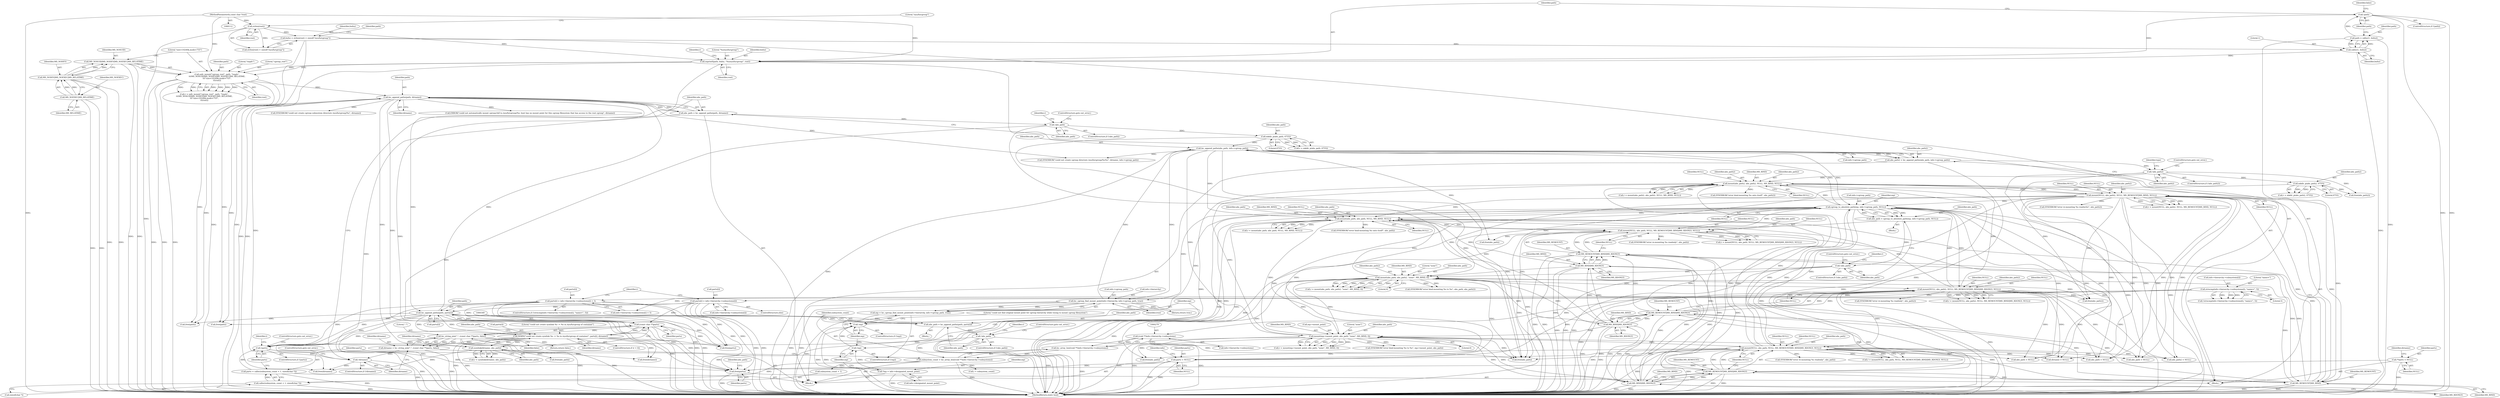 digraph "0_lxc_592fd47a6245508b79fe6ac819fe6d3b2c1289be@API" {
"1000722" [label="(Call,free(parts))"];
"1000333" [label="(Call,parts[i] = info->hierarchy->subsystems[i])"];
"1000309" [label="(Call,strncmp(info->hierarchy->subsystems[i], \"name=\", 5))"];
"1000707" [label="(Call,parts = NULL)"];
"1000496" [label="(Call,mount(NULL, abs_path2, NULL, MS_REMOUNT|MS_BIND, NULL))"];
"1000479" [label="(Call,mount(abs_path2, abs_path2, NULL, MS_BIND, NULL))"];
"1000391" [label="(Call,!abs_path2)"];
"1000383" [label="(Call,abs_path2 = lxc_append_paths(abs_path, info->cgroup_path))"];
"1000385" [label="(Call,lxc_append_paths(abs_path, info->cgroup_path))"];
"1000367" [label="(Call,mkdir_p(abs_path, 0755))"];
"1000362" [label="(Call,!abs_path)"];
"1000356" [label="(Call,abs_path = lxc_append_paths(path, dirname))"];
"1000358" [label="(Call,lxc_append_paths(path, dirname))"];
"1000214" [label="(Call,safe_mount(\"cgroup_root\", path, \"tmpfs\",\n\t\t\tMS_NOSUID|MS_NODEV|MS_NOEXEC|MS_RELATIME,\n\t\t\t\"size=10240k,mode=755\",\n\t\t\troot))"];
"1000207" [label="(Call,snprintf(path, bufsz, \"%s/sys/fs/cgroup\", root))"];
"1000203" [label="(Call,!path)"];
"1000197" [label="(Call,path = calloc(1, bufsz))"];
"1000199" [label="(Call,calloc(1, bufsz))"];
"1000118" [label="(Call,bufsz = strlen(root) + sizeof(\"/sys/fs/cgroup\"))"];
"1000121" [label="(Call,strlen(root))"];
"1000114" [label="(MethodParameterIn,const char *root)"];
"1000218" [label="(Call,MS_NOSUID|MS_NODEV|MS_NOEXEC|MS_RELATIME)"];
"1000220" [label="(Call,MS_NODEV|MS_NOEXEC|MS_RELATIME)"];
"1000222" [label="(Call,MS_NOEXEC|MS_RELATIME)"];
"1000671" [label="(Call,lxc_append_paths(path, parts[i]))"];
"1000348" [label="(Call,(const char **)parts)"];
"1000294" [label="(Call,!parts)"];
"1000689" [label="(Call,WARN(\"could not create symlink %s -> %s in /sys/fs/cgroup of container\", parts[i], dirname))"];
"1000682" [label="(Call,symlink(dirname, abs_path))"];
"1000677" [label="(Call,!abs_path)"];
"1000669" [label="(Call,abs_path = lxc_append_paths(path, parts[i]))"];
"1000285" [label="(Call,parts = calloc(subsystem_count + 1, sizeof(char *)))"];
"1000287" [label="(Call,calloc(subsystem_count + 1, sizeof(char *)))"];
"1000275" [label="(Call,subsystem_count = lxc_array_len((void **)info->hierarchy->subsystems))"];
"1000277" [label="(Call,lxc_array_len((void **)info->hierarchy->subsystems))"];
"1000278" [label="(Call,(void **)info->hierarchy->subsystems)"];
"1000319" [label="(Call,parts[i] = info->hierarchy->subsystems[i] + 5)"];
"1000353" [label="(Call,!dirname)"];
"1000344" [label="(Call,dirname = lxc_string_join(\",\", (const char **)parts, false))"];
"1000346" [label="(Call,lxc_string_join(\",\", (const char **)parts, false))"];
"1000590" [label="(Call,cgroup_to_absolute_path(mp, info->cgroup_path, NULL))"];
"1000269" [label="(Call,!mp)"];
"1000258" [label="(Call,mp = lxc_cgroup_find_mount_point(info->hierarchy, info->cgroup_path, true))"];
"1000260" [label="(Call,lxc_cgroup_find_mount_point(info->hierarchy, info->cgroup_path, true))"];
"1000256" [label="(Call,!mp)"];
"1000250" [label="(Call,*mp = info->designated_mount_point)"];
"1000564" [label="(Call,mount(NULL, abs_path, NULL, MS_REMOUNT|MS_BIND|MS_RDONLY, NULL))"];
"1000547" [label="(Call,mount(abs_path, abs_path, NULL, MS_BIND, NULL))"];
"1000453" [label="(Call,mount(NULL, abs_path, NULL, MS_REMOUNT|MS_BIND|MS_RDONLY, NULL))"];
"1000625" [label="(Call,mount(NULL, abs_path2, NULL, MS_REMOUNT|MS_BIND|MS_RDONLY, NULL))"];
"1000602" [label="(Call,mount(abs_path, abs_path2, \"none\", MS_BIND, 0))"];
"1000597" [label="(Call,!abs_path)"];
"1000588" [label="(Call,abs_path = cgroup_to_absolute_path(mp, info->cgroup_path, NULL))"];
"1000517" [label="(Call,mkdir_p(abs_path2, 0755))"];
"1000422" [label="(Call,mount(mp->mount_point, abs_path, \"none\", MS_BIND, 0))"];
"1000459" [label="(Call,MS_BIND|MS_RDONLY)"];
"1000631" [label="(Call,MS_BIND|MS_RDONLY)"];
"1000570" [label="(Call,MS_BIND|MS_RDONLY)"];
"1000500" [label="(Call,MS_REMOUNT|MS_BIND)"];
"1000629" [label="(Call,MS_REMOUNT|MS_BIND|MS_RDONLY)"];
"1000568" [label="(Call,MS_REMOUNT|MS_BIND|MS_RDONLY)"];
"1000457" [label="(Call,MS_REMOUNT|MS_BIND|MS_RDONLY)"];
"1000130" [label="(Call,**parts = NULL)"];
"1000293" [label="(ControlStructure,if (!parts))"];
"1000317" [label="(Literal,\"name=\")"];
"1000629" [label="(Call,MS_REMOUNT|MS_BIND|MS_RDONLY)"];
"1000309" [label="(Call,strncmp(info->hierarchy->subsystems[i], \"name=\", 5))"];
"1000568" [label="(Call,MS_REMOUNT|MS_BIND|MS_RDONLY)"];
"1000681" [label="(Identifier,r)"];
"1000387" [label="(Call,info->cgroup_path)"];
"1000369" [label="(Literal,0755)"];
"1000255" [label="(ControlStructure,if (!mp))"];
"1000347" [label="(Literal,\",\")"];
"1000257" [label="(Identifier,mp)"];
"1000246" [label="(Block,)"];
"1000277" [label="(Call,lxc_array_len((void **)info->hierarchy->subsystems))"];
"1000307" [label="(ControlStructure,if (!strncmp(info->hierarchy->subsystems[i], \"name=\", 5)))"];
"1000346" [label="(Call,lxc_string_join(\",\", (const char **)parts, false))"];
"1000697" [label="(Call,abs_path = NULL)"];
"1000269" [label="(Call,!mp)"];
"1000499" [label="(Identifier,NULL)"];
"1000361" [label="(ControlStructure,if (!abs_path))"];
"1000595" [label="(Identifier,NULL)"];
"1000515" [label="(Call,r = mkdir_p(abs_path2, 0755))"];
"1000484" [label="(Identifier,NULL)"];
"1000603" [label="(Identifier,abs_path)"];
"1000386" [label="(Identifier,abs_path)"];
"1000216" [label="(Identifier,path)"];
"1000353" [label="(Call,!dirname)"];
"1000709" [label="(Identifier,NULL)"];
"1000286" [label="(Identifier,parts)"];
"1000549" [label="(Identifier,abs_path)"];
"1000213" [label="(Identifier,r)"];
"1000287" [label="(Call,calloc(subsystem_count + 1, sizeof(char *)))"];
"1000259" [label="(Identifier,mp)"];
"1000651" [label="(Call,abs_path2 = NULL)"];
"1000208" [label="(Identifier,path)"];
"1000202" [label="(ControlStructure,if (!path))"];
"1000252" [label="(Call,info->designated_mount_point)"];
"1000596" [label="(ControlStructure,if (!abs_path))"];
"1000503" [label="(Identifier,NULL)"];
"1000462" [label="(Identifier,NULL)"];
"1000224" [label="(Identifier,MS_RELATIME)"];
"1000689" [label="(Call,WARN(\"could not create symlink %s -> %s in /sys/fs/cgroup of container\", parts[i], dirname))"];
"1000702" [label="(Call,free(parts))"];
"1000583" [label="(Call,free(abs_path))"];
"1000217" [label="(Literal,\"tmpfs\")"];
"1000352" [label="(ControlStructure,if (!dirname))"];
"1000359" [label="(Identifier,path)"];
"1000258" [label="(Call,mp = lxc_cgroup_find_mount_point(info->hierarchy, info->cgroup_path, true))"];
"1000368" [label="(Identifier,abs_path)"];
"1000267" [label="(Identifier,true)"];
"1000570" [label="(Call,MS_BIND|MS_RDONLY)"];
"1000367" [label="(Call,mkdir_p(abs_path, 0755))"];
"1000726" [label="(Call,free(abs_path2))"];
"1000127" [label="(Identifier,path)"];
"1000220" [label="(Call,MS_NODEV|MS_NOEXEC|MS_RELATIME)"];
"1000625" [label="(Call,mount(NULL, abs_path2, NULL, MS_REMOUNT|MS_BIND|MS_RDONLY, NULL))"];
"1000391" [label="(Call,!abs_path2)"];
"1000566" [label="(Identifier,abs_path)"];
"1000296" [label="(ControlStructure,goto out_error;)"];
"1000124" [label="(Literal,\"/sys/fs/cgroup\")"];
"1000707" [label="(Call,parts = NULL)"];
"1000360" [label="(Identifier,dirname)"];
"1000602" [label="(Call,mount(abs_path, abs_path2, \"none\", MS_BIND, 0))"];
"1000392" [label="(Identifier,abs_path2)"];
"1000295" [label="(Identifier,parts)"];
"1000199" [label="(Call,calloc(1, bufsz))"];
"1000723" [label="(Identifier,parts)"];
"1000397" [label="(Identifier,type)"];
"1000710" [label="(Call,free(path))"];
"1000264" [label="(Call,info->cgroup_path)"];
"1000456" [label="(Identifier,NULL)"];
"1000212" [label="(Call,r = safe_mount(\"cgroup_root\", path, \"tmpfs\",\n\t\t\tMS_NOSUID|MS_NODEV|MS_NOEXEC|MS_RELATIME,\n\t\t\t\"size=10240k,mode=755\",\n\t\t\troot))"];
"1000280" [label="(Call,info->hierarchy->subsystems)"];
"1000416" [label="(Call,ERROR(\"could not automatically mount cgroup-full to /sys/fs/cgroup/%s: host has no mount point for this cgroup filesystem that has access to the root cgroup\", dirname))"];
"1000685" [label="(ControlStructure,if (r < 0))"];
"1000571" [label="(Identifier,MS_BIND)"];
"1000632" [label="(Identifier,MS_BIND)"];
"1000384" [label="(Identifier,abs_path2)"];
"1000718" [label="(Call,free(path))"];
"1000200" [label="(Literal,1)"];
"1000562" [label="(Call,r = mount(NULL, abs_path, NULL, MS_REMOUNT|MS_BIND|MS_RDONLY, NULL))"];
"1000483" [label="(Identifier,MS_BIND)"];
"1000122" [label="(Identifier,root)"];
"1000477" [label="(Call,r = mount(abs_path2, abs_path2, NULL, MS_BIND, NULL))"];
"1000628" [label="(Identifier,NULL)"];
"1000427" [label="(Literal,\"none\")"];
"1000197" [label="(Call,path = calloc(1, bufsz))"];
"1000700" [label="(Call,free(dirname))"];
"1000585" [label="(Call,abs_path = NULL)"];
"1000379" [label="(Call,SYSERROR(\"could not create cgroup subsystem directory /sys/fs/cgroup/%s\", dirname))"];
"1000678" [label="(Identifier,abs_path)"];
"1000118" [label="(Call,bufsz = strlen(root) + sizeof(\"/sys/fs/cgroup\"))"];
"1000494" [label="(Call,r = mount(NULL, abs_path2, NULL, MS_REMOUNT|MS_BIND, NULL))"];
"1000285" [label="(Call,parts = calloc(subsystem_count + 1, sizeof(char *)))"];
"1000579" [label="(Call,SYSERROR(\"error re-mounting %s readonly\", abs_path))"];
"1000278" [label="(Call,(void **)info->hierarchy->subsystems)"];
"1000598" [label="(Identifier,abs_path)"];
"1000518" [label="(Identifier,abs_path2)"];
"1000363" [label="(Identifier,abs_path)"];
"1000694" [label="(Identifier,dirname)"];
"1000519" [label="(Literal,0755)"];
"1000597" [label="(Call,!abs_path)"];
"1000502" [label="(Identifier,MS_BIND)"];
"1000547" [label="(Call,mount(abs_path, abs_path, NULL, MS_BIND, NULL))"];
"1000223" [label="(Identifier,MS_NOEXEC)"];
"1000116" [label="(Block,)"];
"1000646" [label="(Call,free(abs_path2))"];
"1000390" [label="(ControlStructure,if (!abs_path2))"];
"1000206" [label="(Identifier,false)"];
"1000351" [label="(Identifier,false)"];
"1000552" [label="(Identifier,NULL)"];
"1000393" [label="(ControlStructure,goto out_error;)"];
"1000366" [label="(Identifier,r)"];
"1000455" [label="(Identifier,abs_path)"];
"1000588" [label="(Call,abs_path = cgroup_to_absolute_path(mp, info->cgroup_path, NULL))"];
"1000460" [label="(Identifier,MS_BIND)"];
"1000276" [label="(Identifier,subsystem_count)"];
"1000690" [label="(Literal,\"could not create symlink %s -> %s in /sys/fs/cgroup of container\")"];
"1000696" [label="(Identifier,abs_path)"];
"1000545" [label="(Call,r = mount(abs_path, abs_path, NULL, MS_BIND, NULL))"];
"1000451" [label="(Call,r = mount(NULL, abs_path, NULL, MS_REMOUNT|MS_BIND|MS_RDONLY, NULL))"];
"1000323" [label="(Call,info->hierarchy->subsystems[i] + 5)"];
"1000613" [label="(Call,SYSERROR(\"error bind-mounting %s to %s\", abs_path, abs_path2))"];
"1000344" [label="(Call,dirname = lxc_string_join(\",\", (const char **)parts, false))"];
"1000573" [label="(Identifier,NULL)"];
"1000479" [label="(Call,mount(abs_path2, abs_path2, NULL, MS_BIND, NULL))"];
"1000275" [label="(Call,subsystem_count = lxc_array_len((void **)info->hierarchy->subsystems))"];
"1000273" [label="(Literal,\"could not find original mount point for cgroup hierarchy while trying to mount cgroup filesystem\")"];
"1000457" [label="(Call,MS_REMOUNT|MS_BIND|MS_RDONLY)"];
"1000599" [label="(ControlStructure,goto out_error;)"];
"1000589" [label="(Identifier,abs_path)"];
"1000215" [label="(Literal,\"cgroup_root\")"];
"1000480" [label="(Identifier,abs_path2)"];
"1000623" [label="(Call,r = mount(NULL, abs_path2, NULL, MS_REMOUNT|MS_BIND|MS_RDONLY, NULL))"];
"1000501" [label="(Identifier,MS_REMOUNT)"];
"1000218" [label="(Call,MS_NOSUID|MS_NODEV|MS_NOEXEC|MS_RELATIME)"];
"1000210" [label="(Literal,\"%s/sys/fs/cgroup\")"];
"1000221" [label="(Identifier,MS_NODEV)"];
"1000731" [label="(Return,return false;)"];
"1000600" [label="(Call,r = mount(abs_path, abs_path2, \"none\", MS_BIND, 0))"];
"1000708" [label="(Identifier,parts)"];
"1000691" [label="(Call,parts[i])"];
"1000548" [label="(Identifier,abs_path)"];
"1000498" [label="(Identifier,abs_path2)"];
"1000604" [label="(Identifier,abs_path2)"];
"1000435" [label="(Call,SYSERROR(\"error bind-mounting %s to %s\", mp->mount_point, abs_path))"];
"1000630" [label="(Identifier,MS_REMOUNT)"];
"1000733" [label="(MethodReturn,static bool)"];
"1000500" [label="(Call,MS_REMOUNT|MS_BIND)"];
"1000668" [label="(Block,)"];
"1000426" [label="(Identifier,abs_path)"];
"1000458" [label="(Identifier,MS_REMOUNT)"];
"1000591" [label="(Identifier,mp)"];
"1000319" [label="(Call,parts[i] = info->hierarchy->subsystems[i] + 5)"];
"1000332" [label="(ControlStructure,else)"];
"1000640" [label="(Call,SYSERROR(\"error re-mounting %s readonly\", abs_path2))"];
"1000677" [label="(Call,!abs_path)"];
"1000219" [label="(Identifier,MS_NOSUID)"];
"1000529" [label="(Call,SYSERROR(\"could not create cgroup directory /sys/fs/cgroup/%s%s\", dirname, info->cgroup_path))"];
"1000670" [label="(Identifier,abs_path)"];
"1000222" [label="(Call,MS_NOEXEC|MS_RELATIME)"];
"1000318" [label="(Literal,5)"];
"1000669" [label="(Call,abs_path = lxc_append_paths(path, parts[i]))"];
"1000564" [label="(Call,mount(NULL, abs_path, NULL, MS_REMOUNT|MS_BIND|MS_RDONLY, NULL))"];
"1000514" [label="(Block,)"];
"1000606" [label="(Identifier,MS_BIND)"];
"1000130" [label="(Call,**parts = NULL)"];
"1000429" [label="(Literal,0)"];
"1000720" [label="(Call,free(dirname))"];
"1000712" [label="(Return,return true;)"];
"1000684" [label="(Identifier,abs_path)"];
"1000428" [label="(Identifier,MS_BIND)"];
"1000725" [label="(Identifier,abs_path)"];
"1000482" [label="(Identifier,NULL)"];
"1000695" [label="(Call,free(abs_path))"];
"1000135" [label="(Identifier,dirname)"];
"1000201" [label="(Identifier,bufsz)"];
"1000572" [label="(Identifier,MS_RDONLY)"];
"1000250" [label="(Call,*mp = info->designated_mount_point)"];
"1000633" [label="(Identifier,MS_RDONLY)"];
"1000704" [label="(Call,dirname = NULL)"];
"1000517" [label="(Call,mkdir_p(abs_path2, 0755))"];
"1000676" [label="(ControlStructure,if (!abs_path))"];
"1000288" [label="(Call,subsystem_count + 1)"];
"1000357" [label="(Identifier,abs_path)"];
"1000673" [label="(Call,parts[i])"];
"1000631" [label="(Call,MS_BIND|MS_RDONLY)"];
"1000308" [label="(Call,!strncmp(info->hierarchy->subsystems[i], \"name=\", 5))"];
"1000607" [label="(Literal,0)"];
"1000299" [label="(Identifier,i)"];
"1000601" [label="(Identifier,r)"];
"1000350" [label="(Identifier,parts)"];
"1000644" [label="(Call,free(abs_path))"];
"1000627" [label="(Identifier,abs_path2)"];
"1000294" [label="(Call,!parts)"];
"1000270" [label="(Identifier,mp)"];
"1000132" [label="(Identifier,NULL)"];
"1000131" [label="(Identifier,parts)"];
"1000481" [label="(Identifier,abs_path2)"];
"1000225" [label="(Literal,\"size=10240k,mode=755\")"];
"1000592" [label="(Call,info->cgroup_path)"];
"1000722" [label="(Call,free(parts))"];
"1000209" [label="(Identifier,bufsz)"];
"1000198" [label="(Identifier,path)"];
"1000334" [label="(Call,parts[i])"];
"1000683" [label="(Identifier,dirname)"];
"1000558" [label="(Call,SYSERROR(\"error bind-mounting %s onto itself\", abs_path))"];
"1000605" [label="(Literal,\"none\")"];
"1000291" [label="(Call,sizeof(char *))"];
"1000679" [label="(ControlStructure,goto out_error;)"];
"1000355" [label="(ControlStructure,goto out_error;)"];
"1000551" [label="(Identifier,MS_BIND)"];
"1000468" [label="(Call,SYSERROR(\"error re-mounting %s readonly\", abs_path))"];
"1000333" [label="(Call,parts[i] = info->hierarchy->subsystems[i])"];
"1000422" [label="(Call,mount(mp->mount_point, abs_path, \"none\", MS_BIND, 0))"];
"1000682" [label="(Call,symlink(dirname, abs_path))"];
"1000211" [label="(Identifier,root)"];
"1000256" [label="(Call,!mp)"];
"1000364" [label="(ControlStructure,goto out_error;)"];
"1000565" [label="(Identifier,NULL)"];
"1000354" [label="(Identifier,dirname)"];
"1000569" [label="(Identifier,MS_REMOUNT)"];
"1000590" [label="(Call,cgroup_to_absolute_path(mp, info->cgroup_path, NULL))"];
"1000383" [label="(Call,abs_path2 = lxc_append_paths(abs_path, info->cgroup_path))"];
"1000226" [label="(Identifier,root)"];
"1000680" [label="(Call,r = symlink(dirname, abs_path))"];
"1000214" [label="(Call,safe_mount(\"cgroup_root\", path, \"tmpfs\",\n\t\t\tMS_NOSUID|MS_NODEV|MS_NOEXEC|MS_RELATIME,\n\t\t\t\"size=10240k,mode=755\",\n\t\t\troot))"];
"1000348" [label="(Call,(const char **)parts)"];
"1000261" [label="(Call,info->hierarchy)"];
"1000509" [label="(Call,SYSERROR(\"error re-mounting %s readwrite\", abs_path2))"];
"1000454" [label="(Identifier,NULL)"];
"1000310" [label="(Call,info->hierarchy->subsystems[i])"];
"1000567" [label="(Identifier,NULL)"];
"1000251" [label="(Identifier,mp)"];
"1000242" [label="(Identifier,info)"];
"1000634" [label="(Identifier,NULL)"];
"1000459" [label="(Call,MS_BIND|MS_RDONLY)"];
"1000496" [label="(Call,mount(NULL, abs_path2, NULL, MS_REMOUNT|MS_BIND, NULL))"];
"1000453" [label="(Call,mount(NULL, abs_path, NULL, MS_REMOUNT|MS_BIND|MS_RDONLY, NULL))"];
"1000362" [label="(Call,!abs_path)"];
"1000121" [label="(Call,strlen(root))"];
"1000301" [label="(Call,i < subsystem_count)"];
"1000337" [label="(Call,info->hierarchy->subsystems[i])"];
"1000550" [label="(Identifier,NULL)"];
"1000420" [label="(Call,r = mount(mp->mount_point, abs_path, \"none\", MS_BIND, 0))"];
"1000120" [label="(Call,strlen(root) + sizeof(\"/sys/fs/cgroup\"))"];
"1000497" [label="(Identifier,NULL)"];
"1000385" [label="(Call,lxc_append_paths(abs_path, info->cgroup_path))"];
"1000114" [label="(MethodParameterIn,const char *root)"];
"1000268" [label="(ControlStructure,if (!mp))"];
"1000490" [label="(Call,SYSERROR(\"error bind-mounting %s onto itself\", abs_path2))"];
"1000358" [label="(Call,lxc_append_paths(path, dirname))"];
"1000305" [label="(Identifier,i)"];
"1000260" [label="(Call,lxc_cgroup_find_mount_point(info->hierarchy, info->cgroup_path, true))"];
"1000648" [label="(Call,abs_path = NULL)"];
"1000320" [label="(Call,parts[i])"];
"1000345" [label="(Identifier,dirname)"];
"1000671" [label="(Call,lxc_append_paths(path, parts[i]))"];
"1000119" [label="(Identifier,bufsz)"];
"1000423" [label="(Call,mp->mount_point)"];
"1000207" [label="(Call,snprintf(path, bufsz, \"%s/sys/fs/cgroup\", root))"];
"1000626" [label="(Identifier,NULL)"];
"1000461" [label="(Identifier,MS_RDONLY)"];
"1000724" [label="(Call,free(abs_path))"];
"1000203" [label="(Call,!path)"];
"1000365" [label="(Call,r = mkdir_p(abs_path, 0755))"];
"1000204" [label="(Identifier,path)"];
"1000356" [label="(Call,abs_path = lxc_append_paths(path, dirname))"];
"1000672" [label="(Identifier,path)"];
"1000722" -> "1000116"  [label="AST: "];
"1000722" -> "1000723"  [label="CFG: "];
"1000723" -> "1000722"  [label="AST: "];
"1000725" -> "1000722"  [label="CFG: "];
"1000722" -> "1000733"  [label="DDG: "];
"1000333" -> "1000722"  [label="DDG: "];
"1000707" -> "1000722"  [label="DDG: "];
"1000348" -> "1000722"  [label="DDG: "];
"1000294" -> "1000722"  [label="DDG: "];
"1000319" -> "1000722"  [label="DDG: "];
"1000671" -> "1000722"  [label="DDG: "];
"1000130" -> "1000722"  [label="DDG: "];
"1000689" -> "1000722"  [label="DDG: "];
"1000333" -> "1000332"  [label="AST: "];
"1000333" -> "1000337"  [label="CFG: "];
"1000334" -> "1000333"  [label="AST: "];
"1000337" -> "1000333"  [label="AST: "];
"1000305" -> "1000333"  [label="CFG: "];
"1000333" -> "1000733"  [label="DDG: "];
"1000333" -> "1000733"  [label="DDG: "];
"1000333" -> "1000294"  [label="DDG: "];
"1000309" -> "1000333"  [label="DDG: "];
"1000333" -> "1000348"  [label="DDG: "];
"1000333" -> "1000671"  [label="DDG: "];
"1000333" -> "1000702"  [label="DDG: "];
"1000309" -> "1000308"  [label="AST: "];
"1000309" -> "1000318"  [label="CFG: "];
"1000310" -> "1000309"  [label="AST: "];
"1000317" -> "1000309"  [label="AST: "];
"1000318" -> "1000309"  [label="AST: "];
"1000308" -> "1000309"  [label="CFG: "];
"1000309" -> "1000278"  [label="DDG: "];
"1000309" -> "1000308"  [label="DDG: "];
"1000309" -> "1000308"  [label="DDG: "];
"1000309" -> "1000308"  [label="DDG: "];
"1000309" -> "1000319"  [label="DDG: "];
"1000309" -> "1000323"  [label="DDG: "];
"1000707" -> "1000246"  [label="AST: "];
"1000707" -> "1000709"  [label="CFG: "];
"1000708" -> "1000707"  [label="AST: "];
"1000709" -> "1000707"  [label="AST: "];
"1000242" -> "1000707"  [label="CFG: "];
"1000707" -> "1000733"  [label="DDG: "];
"1000707" -> "1000733"  [label="DDG: "];
"1000496" -> "1000707"  [label="DDG: "];
"1000453" -> "1000707"  [label="DDG: "];
"1000625" -> "1000707"  [label="DDG: "];
"1000590" -> "1000707"  [label="DDG: "];
"1000496" -> "1000494"  [label="AST: "];
"1000496" -> "1000503"  [label="CFG: "];
"1000497" -> "1000496"  [label="AST: "];
"1000498" -> "1000496"  [label="AST: "];
"1000499" -> "1000496"  [label="AST: "];
"1000500" -> "1000496"  [label="AST: "];
"1000503" -> "1000496"  [label="AST: "];
"1000494" -> "1000496"  [label="CFG: "];
"1000496" -> "1000733"  [label="DDG: "];
"1000496" -> "1000733"  [label="DDG: "];
"1000496" -> "1000453"  [label="DDG: "];
"1000496" -> "1000479"  [label="DDG: "];
"1000496" -> "1000494"  [label="DDG: "];
"1000496" -> "1000494"  [label="DDG: "];
"1000496" -> "1000494"  [label="DDG: "];
"1000479" -> "1000496"  [label="DDG: "];
"1000479" -> "1000496"  [label="DDG: "];
"1000500" -> "1000496"  [label="DDG: "];
"1000500" -> "1000496"  [label="DDG: "];
"1000496" -> "1000509"  [label="DDG: "];
"1000496" -> "1000547"  [label="DDG: "];
"1000496" -> "1000585"  [label="DDG: "];
"1000496" -> "1000590"  [label="DDG: "];
"1000496" -> "1000646"  [label="DDG: "];
"1000496" -> "1000648"  [label="DDG: "];
"1000496" -> "1000651"  [label="DDG: "];
"1000496" -> "1000697"  [label="DDG: "];
"1000496" -> "1000704"  [label="DDG: "];
"1000479" -> "1000477"  [label="AST: "];
"1000479" -> "1000484"  [label="CFG: "];
"1000480" -> "1000479"  [label="AST: "];
"1000481" -> "1000479"  [label="AST: "];
"1000482" -> "1000479"  [label="AST: "];
"1000483" -> "1000479"  [label="AST: "];
"1000484" -> "1000479"  [label="AST: "];
"1000477" -> "1000479"  [label="CFG: "];
"1000479" -> "1000733"  [label="DDG: "];
"1000479" -> "1000733"  [label="DDG: "];
"1000479" -> "1000477"  [label="DDG: "];
"1000479" -> "1000477"  [label="DDG: "];
"1000479" -> "1000477"  [label="DDG: "];
"1000391" -> "1000479"  [label="DDG: "];
"1000453" -> "1000479"  [label="DDG: "];
"1000625" -> "1000479"  [label="DDG: "];
"1000590" -> "1000479"  [label="DDG: "];
"1000422" -> "1000479"  [label="DDG: "];
"1000459" -> "1000479"  [label="DDG: "];
"1000479" -> "1000490"  [label="DDG: "];
"1000479" -> "1000500"  [label="DDG: "];
"1000391" -> "1000390"  [label="AST: "];
"1000391" -> "1000392"  [label="CFG: "];
"1000392" -> "1000391"  [label="AST: "];
"1000393" -> "1000391"  [label="CFG: "];
"1000397" -> "1000391"  [label="CFG: "];
"1000391" -> "1000733"  [label="DDG: "];
"1000383" -> "1000391"  [label="DDG: "];
"1000391" -> "1000517"  [label="DDG: "];
"1000391" -> "1000646"  [label="DDG: "];
"1000391" -> "1000726"  [label="DDG: "];
"1000383" -> "1000246"  [label="AST: "];
"1000383" -> "1000385"  [label="CFG: "];
"1000384" -> "1000383"  [label="AST: "];
"1000385" -> "1000383"  [label="AST: "];
"1000392" -> "1000383"  [label="CFG: "];
"1000383" -> "1000733"  [label="DDG: "];
"1000385" -> "1000383"  [label="DDG: "];
"1000385" -> "1000383"  [label="DDG: "];
"1000385" -> "1000387"  [label="CFG: "];
"1000386" -> "1000385"  [label="AST: "];
"1000387" -> "1000385"  [label="AST: "];
"1000385" -> "1000733"  [label="DDG: "];
"1000385" -> "1000260"  [label="DDG: "];
"1000367" -> "1000385"  [label="DDG: "];
"1000590" -> "1000385"  [label="DDG: "];
"1000260" -> "1000385"  [label="DDG: "];
"1000385" -> "1000422"  [label="DDG: "];
"1000385" -> "1000529"  [label="DDG: "];
"1000385" -> "1000547"  [label="DDG: "];
"1000385" -> "1000583"  [label="DDG: "];
"1000385" -> "1000590"  [label="DDG: "];
"1000385" -> "1000724"  [label="DDG: "];
"1000367" -> "1000365"  [label="AST: "];
"1000367" -> "1000369"  [label="CFG: "];
"1000368" -> "1000367"  [label="AST: "];
"1000369" -> "1000367"  [label="AST: "];
"1000365" -> "1000367"  [label="CFG: "];
"1000367" -> "1000365"  [label="DDG: "];
"1000367" -> "1000365"  [label="DDG: "];
"1000362" -> "1000367"  [label="DDG: "];
"1000367" -> "1000724"  [label="DDG: "];
"1000362" -> "1000361"  [label="AST: "];
"1000362" -> "1000363"  [label="CFG: "];
"1000363" -> "1000362"  [label="AST: "];
"1000364" -> "1000362"  [label="CFG: "];
"1000366" -> "1000362"  [label="CFG: "];
"1000362" -> "1000733"  [label="DDG: "];
"1000356" -> "1000362"  [label="DDG: "];
"1000362" -> "1000724"  [label="DDG: "];
"1000356" -> "1000246"  [label="AST: "];
"1000356" -> "1000358"  [label="CFG: "];
"1000357" -> "1000356"  [label="AST: "];
"1000358" -> "1000356"  [label="AST: "];
"1000363" -> "1000356"  [label="CFG: "];
"1000356" -> "1000733"  [label="DDG: "];
"1000358" -> "1000356"  [label="DDG: "];
"1000358" -> "1000356"  [label="DDG: "];
"1000358" -> "1000360"  [label="CFG: "];
"1000359" -> "1000358"  [label="AST: "];
"1000360" -> "1000358"  [label="AST: "];
"1000214" -> "1000358"  [label="DDG: "];
"1000671" -> "1000358"  [label="DDG: "];
"1000353" -> "1000358"  [label="DDG: "];
"1000358" -> "1000379"  [label="DDG: "];
"1000358" -> "1000416"  [label="DDG: "];
"1000358" -> "1000529"  [label="DDG: "];
"1000358" -> "1000671"  [label="DDG: "];
"1000358" -> "1000682"  [label="DDG: "];
"1000358" -> "1000700"  [label="DDG: "];
"1000358" -> "1000710"  [label="DDG: "];
"1000358" -> "1000718"  [label="DDG: "];
"1000358" -> "1000720"  [label="DDG: "];
"1000214" -> "1000212"  [label="AST: "];
"1000214" -> "1000226"  [label="CFG: "];
"1000215" -> "1000214"  [label="AST: "];
"1000216" -> "1000214"  [label="AST: "];
"1000217" -> "1000214"  [label="AST: "];
"1000218" -> "1000214"  [label="AST: "];
"1000225" -> "1000214"  [label="AST: "];
"1000226" -> "1000214"  [label="AST: "];
"1000212" -> "1000214"  [label="CFG: "];
"1000214" -> "1000733"  [label="DDG: "];
"1000214" -> "1000733"  [label="DDG: "];
"1000214" -> "1000733"  [label="DDG: "];
"1000214" -> "1000212"  [label="DDG: "];
"1000214" -> "1000212"  [label="DDG: "];
"1000214" -> "1000212"  [label="DDG: "];
"1000214" -> "1000212"  [label="DDG: "];
"1000214" -> "1000212"  [label="DDG: "];
"1000214" -> "1000212"  [label="DDG: "];
"1000207" -> "1000214"  [label="DDG: "];
"1000207" -> "1000214"  [label="DDG: "];
"1000218" -> "1000214"  [label="DDG: "];
"1000218" -> "1000214"  [label="DDG: "];
"1000114" -> "1000214"  [label="DDG: "];
"1000214" -> "1000710"  [label="DDG: "];
"1000214" -> "1000718"  [label="DDG: "];
"1000207" -> "1000116"  [label="AST: "];
"1000207" -> "1000211"  [label="CFG: "];
"1000208" -> "1000207"  [label="AST: "];
"1000209" -> "1000207"  [label="AST: "];
"1000210" -> "1000207"  [label="AST: "];
"1000211" -> "1000207"  [label="AST: "];
"1000213" -> "1000207"  [label="CFG: "];
"1000207" -> "1000733"  [label="DDG: "];
"1000207" -> "1000733"  [label="DDG: "];
"1000203" -> "1000207"  [label="DDG: "];
"1000199" -> "1000207"  [label="DDG: "];
"1000121" -> "1000207"  [label="DDG: "];
"1000114" -> "1000207"  [label="DDG: "];
"1000203" -> "1000202"  [label="AST: "];
"1000203" -> "1000204"  [label="CFG: "];
"1000204" -> "1000203"  [label="AST: "];
"1000206" -> "1000203"  [label="CFG: "];
"1000208" -> "1000203"  [label="CFG: "];
"1000203" -> "1000733"  [label="DDG: "];
"1000203" -> "1000733"  [label="DDG: "];
"1000197" -> "1000203"  [label="DDG: "];
"1000197" -> "1000116"  [label="AST: "];
"1000197" -> "1000199"  [label="CFG: "];
"1000198" -> "1000197"  [label="AST: "];
"1000199" -> "1000197"  [label="AST: "];
"1000204" -> "1000197"  [label="CFG: "];
"1000197" -> "1000733"  [label="DDG: "];
"1000199" -> "1000197"  [label="DDG: "];
"1000199" -> "1000197"  [label="DDG: "];
"1000199" -> "1000201"  [label="CFG: "];
"1000200" -> "1000199"  [label="AST: "];
"1000201" -> "1000199"  [label="AST: "];
"1000199" -> "1000733"  [label="DDG: "];
"1000118" -> "1000199"  [label="DDG: "];
"1000118" -> "1000116"  [label="AST: "];
"1000118" -> "1000120"  [label="CFG: "];
"1000119" -> "1000118"  [label="AST: "];
"1000120" -> "1000118"  [label="AST: "];
"1000127" -> "1000118"  [label="CFG: "];
"1000118" -> "1000733"  [label="DDG: "];
"1000118" -> "1000733"  [label="DDG: "];
"1000121" -> "1000118"  [label="DDG: "];
"1000121" -> "1000120"  [label="AST: "];
"1000121" -> "1000122"  [label="CFG: "];
"1000122" -> "1000121"  [label="AST: "];
"1000124" -> "1000121"  [label="CFG: "];
"1000121" -> "1000733"  [label="DDG: "];
"1000121" -> "1000120"  [label="DDG: "];
"1000114" -> "1000121"  [label="DDG: "];
"1000114" -> "1000112"  [label="AST: "];
"1000114" -> "1000733"  [label="DDG: "];
"1000218" -> "1000220"  [label="CFG: "];
"1000219" -> "1000218"  [label="AST: "];
"1000220" -> "1000218"  [label="AST: "];
"1000225" -> "1000218"  [label="CFG: "];
"1000218" -> "1000733"  [label="DDG: "];
"1000218" -> "1000733"  [label="DDG: "];
"1000220" -> "1000218"  [label="DDG: "];
"1000220" -> "1000218"  [label="DDG: "];
"1000220" -> "1000222"  [label="CFG: "];
"1000221" -> "1000220"  [label="AST: "];
"1000222" -> "1000220"  [label="AST: "];
"1000220" -> "1000733"  [label="DDG: "];
"1000220" -> "1000733"  [label="DDG: "];
"1000222" -> "1000220"  [label="DDG: "];
"1000222" -> "1000220"  [label="DDG: "];
"1000222" -> "1000224"  [label="CFG: "];
"1000223" -> "1000222"  [label="AST: "];
"1000224" -> "1000222"  [label="AST: "];
"1000222" -> "1000733"  [label="DDG: "];
"1000222" -> "1000733"  [label="DDG: "];
"1000671" -> "1000669"  [label="AST: "];
"1000671" -> "1000673"  [label="CFG: "];
"1000672" -> "1000671"  [label="AST: "];
"1000673" -> "1000671"  [label="AST: "];
"1000669" -> "1000671"  [label="CFG: "];
"1000671" -> "1000733"  [label="DDG: "];
"1000671" -> "1000294"  [label="DDG: "];
"1000671" -> "1000348"  [label="DDG: "];
"1000671" -> "1000669"  [label="DDG: "];
"1000671" -> "1000669"  [label="DDG: "];
"1000348" -> "1000671"  [label="DDG: "];
"1000689" -> "1000671"  [label="DDG: "];
"1000319" -> "1000671"  [label="DDG: "];
"1000671" -> "1000689"  [label="DDG: "];
"1000671" -> "1000702"  [label="DDG: "];
"1000671" -> "1000710"  [label="DDG: "];
"1000671" -> "1000718"  [label="DDG: "];
"1000348" -> "1000346"  [label="AST: "];
"1000348" -> "1000350"  [label="CFG: "];
"1000349" -> "1000348"  [label="AST: "];
"1000350" -> "1000348"  [label="AST: "];
"1000351" -> "1000348"  [label="CFG: "];
"1000348" -> "1000346"  [label="DDG: "];
"1000294" -> "1000348"  [label="DDG: "];
"1000689" -> "1000348"  [label="DDG: "];
"1000319" -> "1000348"  [label="DDG: "];
"1000348" -> "1000689"  [label="DDG: "];
"1000348" -> "1000702"  [label="DDG: "];
"1000294" -> "1000293"  [label="AST: "];
"1000294" -> "1000295"  [label="CFG: "];
"1000295" -> "1000294"  [label="AST: "];
"1000296" -> "1000294"  [label="CFG: "];
"1000299" -> "1000294"  [label="CFG: "];
"1000294" -> "1000733"  [label="DDG: "];
"1000689" -> "1000294"  [label="DDG: "];
"1000285" -> "1000294"  [label="DDG: "];
"1000319" -> "1000294"  [label="DDG: "];
"1000689" -> "1000685"  [label="AST: "];
"1000689" -> "1000694"  [label="CFG: "];
"1000690" -> "1000689"  [label="AST: "];
"1000691" -> "1000689"  [label="AST: "];
"1000694" -> "1000689"  [label="AST: "];
"1000696" -> "1000689"  [label="CFG: "];
"1000689" -> "1000733"  [label="DDG: "];
"1000689" -> "1000733"  [label="DDG: "];
"1000689" -> "1000682"  [label="DDG: "];
"1000682" -> "1000689"  [label="DDG: "];
"1000689" -> "1000700"  [label="DDG: "];
"1000689" -> "1000702"  [label="DDG: "];
"1000689" -> "1000720"  [label="DDG: "];
"1000682" -> "1000680"  [label="AST: "];
"1000682" -> "1000684"  [label="CFG: "];
"1000683" -> "1000682"  [label="AST: "];
"1000684" -> "1000682"  [label="AST: "];
"1000680" -> "1000682"  [label="CFG: "];
"1000682" -> "1000680"  [label="DDG: "];
"1000682" -> "1000680"  [label="DDG: "];
"1000677" -> "1000682"  [label="DDG: "];
"1000682" -> "1000695"  [label="DDG: "];
"1000682" -> "1000700"  [label="DDG: "];
"1000682" -> "1000720"  [label="DDG: "];
"1000677" -> "1000676"  [label="AST: "];
"1000677" -> "1000678"  [label="CFG: "];
"1000678" -> "1000677"  [label="AST: "];
"1000679" -> "1000677"  [label="CFG: "];
"1000681" -> "1000677"  [label="CFG: "];
"1000677" -> "1000733"  [label="DDG: "];
"1000669" -> "1000677"  [label="DDG: "];
"1000677" -> "1000724"  [label="DDG: "];
"1000669" -> "1000668"  [label="AST: "];
"1000670" -> "1000669"  [label="AST: "];
"1000678" -> "1000669"  [label="CFG: "];
"1000669" -> "1000733"  [label="DDG: "];
"1000285" -> "1000246"  [label="AST: "];
"1000285" -> "1000287"  [label="CFG: "];
"1000286" -> "1000285"  [label="AST: "];
"1000287" -> "1000285"  [label="AST: "];
"1000295" -> "1000285"  [label="CFG: "];
"1000285" -> "1000733"  [label="DDG: "];
"1000287" -> "1000285"  [label="DDG: "];
"1000287" -> "1000291"  [label="CFG: "];
"1000288" -> "1000287"  [label="AST: "];
"1000291" -> "1000287"  [label="AST: "];
"1000287" -> "1000733"  [label="DDG: "];
"1000275" -> "1000287"  [label="DDG: "];
"1000275" -> "1000246"  [label="AST: "];
"1000275" -> "1000277"  [label="CFG: "];
"1000276" -> "1000275"  [label="AST: "];
"1000277" -> "1000275"  [label="AST: "];
"1000286" -> "1000275"  [label="CFG: "];
"1000275" -> "1000733"  [label="DDG: "];
"1000277" -> "1000275"  [label="DDG: "];
"1000275" -> "1000288"  [label="DDG: "];
"1000275" -> "1000301"  [label="DDG: "];
"1000277" -> "1000278"  [label="CFG: "];
"1000278" -> "1000277"  [label="AST: "];
"1000277" -> "1000733"  [label="DDG: "];
"1000278" -> "1000277"  [label="DDG: "];
"1000278" -> "1000280"  [label="CFG: "];
"1000279" -> "1000278"  [label="AST: "];
"1000280" -> "1000278"  [label="AST: "];
"1000278" -> "1000733"  [label="DDG: "];
"1000319" -> "1000307"  [label="AST: "];
"1000319" -> "1000323"  [label="CFG: "];
"1000320" -> "1000319"  [label="AST: "];
"1000323" -> "1000319"  [label="AST: "];
"1000305" -> "1000319"  [label="CFG: "];
"1000319" -> "1000733"  [label="DDG: "];
"1000319" -> "1000733"  [label="DDG: "];
"1000319" -> "1000702"  [label="DDG: "];
"1000353" -> "1000352"  [label="AST: "];
"1000353" -> "1000354"  [label="CFG: "];
"1000354" -> "1000353"  [label="AST: "];
"1000355" -> "1000353"  [label="CFG: "];
"1000357" -> "1000353"  [label="CFG: "];
"1000353" -> "1000733"  [label="DDG: "];
"1000344" -> "1000353"  [label="DDG: "];
"1000353" -> "1000720"  [label="DDG: "];
"1000344" -> "1000246"  [label="AST: "];
"1000344" -> "1000346"  [label="CFG: "];
"1000345" -> "1000344"  [label="AST: "];
"1000346" -> "1000344"  [label="AST: "];
"1000354" -> "1000344"  [label="CFG: "];
"1000344" -> "1000733"  [label="DDG: "];
"1000346" -> "1000344"  [label="DDG: "];
"1000346" -> "1000344"  [label="DDG: "];
"1000346" -> "1000344"  [label="DDG: "];
"1000346" -> "1000351"  [label="CFG: "];
"1000347" -> "1000346"  [label="AST: "];
"1000351" -> "1000346"  [label="AST: "];
"1000346" -> "1000733"  [label="DDG: "];
"1000346" -> "1000733"  [label="DDG: "];
"1000346" -> "1000731"  [label="DDG: "];
"1000590" -> "1000588"  [label="AST: "];
"1000590" -> "1000595"  [label="CFG: "];
"1000591" -> "1000590"  [label="AST: "];
"1000592" -> "1000590"  [label="AST: "];
"1000595" -> "1000590"  [label="AST: "];
"1000588" -> "1000590"  [label="CFG: "];
"1000590" -> "1000733"  [label="DDG: "];
"1000590" -> "1000733"  [label="DDG: "];
"1000590" -> "1000733"  [label="DDG: "];
"1000590" -> "1000260"  [label="DDG: "];
"1000590" -> "1000453"  [label="DDG: "];
"1000590" -> "1000547"  [label="DDG: "];
"1000590" -> "1000585"  [label="DDG: "];
"1000590" -> "1000588"  [label="DDG: "];
"1000590" -> "1000588"  [label="DDG: "];
"1000590" -> "1000588"  [label="DDG: "];
"1000269" -> "1000590"  [label="DDG: "];
"1000564" -> "1000590"  [label="DDG: "];
"1000453" -> "1000590"  [label="DDG: "];
"1000625" -> "1000590"  [label="DDG: "];
"1000590" -> "1000625"  [label="DDG: "];
"1000590" -> "1000648"  [label="DDG: "];
"1000590" -> "1000651"  [label="DDG: "];
"1000590" -> "1000697"  [label="DDG: "];
"1000590" -> "1000704"  [label="DDG: "];
"1000269" -> "1000268"  [label="AST: "];
"1000269" -> "1000270"  [label="CFG: "];
"1000270" -> "1000269"  [label="AST: "];
"1000273" -> "1000269"  [label="CFG: "];
"1000276" -> "1000269"  [label="CFG: "];
"1000269" -> "1000733"  [label="DDG: "];
"1000269" -> "1000733"  [label="DDG: "];
"1000258" -> "1000269"  [label="DDG: "];
"1000256" -> "1000269"  [label="DDG: "];
"1000258" -> "1000255"  [label="AST: "];
"1000258" -> "1000260"  [label="CFG: "];
"1000259" -> "1000258"  [label="AST: "];
"1000260" -> "1000258"  [label="AST: "];
"1000270" -> "1000258"  [label="CFG: "];
"1000258" -> "1000733"  [label="DDG: "];
"1000260" -> "1000258"  [label="DDG: "];
"1000260" -> "1000258"  [label="DDG: "];
"1000260" -> "1000258"  [label="DDG: "];
"1000260" -> "1000267"  [label="CFG: "];
"1000261" -> "1000260"  [label="AST: "];
"1000264" -> "1000260"  [label="AST: "];
"1000267" -> "1000260"  [label="AST: "];
"1000260" -> "1000733"  [label="DDG: "];
"1000260" -> "1000733"  [label="DDG: "];
"1000260" -> "1000733"  [label="DDG: "];
"1000260" -> "1000712"  [label="DDG: "];
"1000256" -> "1000255"  [label="AST: "];
"1000256" -> "1000257"  [label="CFG: "];
"1000257" -> "1000256"  [label="AST: "];
"1000259" -> "1000256"  [label="CFG: "];
"1000270" -> "1000256"  [label="CFG: "];
"1000250" -> "1000256"  [label="DDG: "];
"1000250" -> "1000246"  [label="AST: "];
"1000250" -> "1000252"  [label="CFG: "];
"1000251" -> "1000250"  [label="AST: "];
"1000252" -> "1000250"  [label="AST: "];
"1000257" -> "1000250"  [label="CFG: "];
"1000250" -> "1000733"  [label="DDG: "];
"1000564" -> "1000562"  [label="AST: "];
"1000564" -> "1000573"  [label="CFG: "];
"1000565" -> "1000564"  [label="AST: "];
"1000566" -> "1000564"  [label="AST: "];
"1000567" -> "1000564"  [label="AST: "];
"1000568" -> "1000564"  [label="AST: "];
"1000573" -> "1000564"  [label="AST: "];
"1000562" -> "1000564"  [label="CFG: "];
"1000564" -> "1000733"  [label="DDG: "];
"1000564" -> "1000733"  [label="DDG: "];
"1000564" -> "1000562"  [label="DDG: "];
"1000564" -> "1000562"  [label="DDG: "];
"1000564" -> "1000562"  [label="DDG: "];
"1000547" -> "1000564"  [label="DDG: "];
"1000547" -> "1000564"  [label="DDG: "];
"1000568" -> "1000564"  [label="DDG: "];
"1000568" -> "1000564"  [label="DDG: "];
"1000564" -> "1000579"  [label="DDG: "];
"1000564" -> "1000583"  [label="DDG: "];
"1000564" -> "1000585"  [label="DDG: "];
"1000547" -> "1000545"  [label="AST: "];
"1000547" -> "1000552"  [label="CFG: "];
"1000548" -> "1000547"  [label="AST: "];
"1000549" -> "1000547"  [label="AST: "];
"1000550" -> "1000547"  [label="AST: "];
"1000551" -> "1000547"  [label="AST: "];
"1000552" -> "1000547"  [label="AST: "];
"1000545" -> "1000547"  [label="CFG: "];
"1000547" -> "1000733"  [label="DDG: "];
"1000547" -> "1000733"  [label="DDG: "];
"1000547" -> "1000545"  [label="DDG: "];
"1000547" -> "1000545"  [label="DDG: "];
"1000547" -> "1000545"  [label="DDG: "];
"1000453" -> "1000547"  [label="DDG: "];
"1000625" -> "1000547"  [label="DDG: "];
"1000422" -> "1000547"  [label="DDG: "];
"1000459" -> "1000547"  [label="DDG: "];
"1000631" -> "1000547"  [label="DDG: "];
"1000500" -> "1000547"  [label="DDG: "];
"1000602" -> "1000547"  [label="DDG: "];
"1000547" -> "1000558"  [label="DDG: "];
"1000547" -> "1000570"  [label="DDG: "];
"1000453" -> "1000451"  [label="AST: "];
"1000453" -> "1000462"  [label="CFG: "];
"1000454" -> "1000453"  [label="AST: "];
"1000455" -> "1000453"  [label="AST: "];
"1000456" -> "1000453"  [label="AST: "];
"1000457" -> "1000453"  [label="AST: "];
"1000462" -> "1000453"  [label="AST: "];
"1000451" -> "1000453"  [label="CFG: "];
"1000453" -> "1000733"  [label="DDG: "];
"1000453" -> "1000733"  [label="DDG: "];
"1000453" -> "1000451"  [label="DDG: "];
"1000453" -> "1000451"  [label="DDG: "];
"1000453" -> "1000451"  [label="DDG: "];
"1000625" -> "1000453"  [label="DDG: "];
"1000422" -> "1000453"  [label="DDG: "];
"1000457" -> "1000453"  [label="DDG: "];
"1000457" -> "1000453"  [label="DDG: "];
"1000453" -> "1000468"  [label="DDG: "];
"1000453" -> "1000585"  [label="DDG: "];
"1000453" -> "1000644"  [label="DDG: "];
"1000453" -> "1000648"  [label="DDG: "];
"1000453" -> "1000651"  [label="DDG: "];
"1000453" -> "1000697"  [label="DDG: "];
"1000453" -> "1000704"  [label="DDG: "];
"1000453" -> "1000724"  [label="DDG: "];
"1000625" -> "1000623"  [label="AST: "];
"1000625" -> "1000634"  [label="CFG: "];
"1000626" -> "1000625"  [label="AST: "];
"1000627" -> "1000625"  [label="AST: "];
"1000628" -> "1000625"  [label="AST: "];
"1000629" -> "1000625"  [label="AST: "];
"1000634" -> "1000625"  [label="AST: "];
"1000623" -> "1000625"  [label="CFG: "];
"1000625" -> "1000733"  [label="DDG: "];
"1000625" -> "1000733"  [label="DDG: "];
"1000625" -> "1000585"  [label="DDG: "];
"1000625" -> "1000623"  [label="DDG: "];
"1000625" -> "1000623"  [label="DDG: "];
"1000625" -> "1000623"  [label="DDG: "];
"1000602" -> "1000625"  [label="DDG: "];
"1000629" -> "1000625"  [label="DDG: "];
"1000629" -> "1000625"  [label="DDG: "];
"1000625" -> "1000640"  [label="DDG: "];
"1000625" -> "1000646"  [label="DDG: "];
"1000625" -> "1000648"  [label="DDG: "];
"1000625" -> "1000651"  [label="DDG: "];
"1000625" -> "1000697"  [label="DDG: "];
"1000625" -> "1000704"  [label="DDG: "];
"1000602" -> "1000600"  [label="AST: "];
"1000602" -> "1000607"  [label="CFG: "];
"1000603" -> "1000602"  [label="AST: "];
"1000604" -> "1000602"  [label="AST: "];
"1000605" -> "1000602"  [label="AST: "];
"1000606" -> "1000602"  [label="AST: "];
"1000607" -> "1000602"  [label="AST: "];
"1000600" -> "1000602"  [label="CFG: "];
"1000602" -> "1000733"  [label="DDG: "];
"1000602" -> "1000422"  [label="DDG: "];
"1000602" -> "1000600"  [label="DDG: "];
"1000602" -> "1000600"  [label="DDG: "];
"1000602" -> "1000600"  [label="DDG: "];
"1000602" -> "1000600"  [label="DDG: "];
"1000602" -> "1000600"  [label="DDG: "];
"1000597" -> "1000602"  [label="DDG: "];
"1000517" -> "1000602"  [label="DDG: "];
"1000422" -> "1000602"  [label="DDG: "];
"1000459" -> "1000602"  [label="DDG: "];
"1000570" -> "1000602"  [label="DDG: "];
"1000631" -> "1000602"  [label="DDG: "];
"1000500" -> "1000602"  [label="DDG: "];
"1000602" -> "1000613"  [label="DDG: "];
"1000602" -> "1000613"  [label="DDG: "];
"1000602" -> "1000631"  [label="DDG: "];
"1000602" -> "1000644"  [label="DDG: "];
"1000602" -> "1000646"  [label="DDG: "];
"1000602" -> "1000724"  [label="DDG: "];
"1000597" -> "1000596"  [label="AST: "];
"1000597" -> "1000598"  [label="CFG: "];
"1000598" -> "1000597"  [label="AST: "];
"1000599" -> "1000597"  [label="CFG: "];
"1000601" -> "1000597"  [label="CFG: "];
"1000597" -> "1000733"  [label="DDG: "];
"1000588" -> "1000597"  [label="DDG: "];
"1000597" -> "1000724"  [label="DDG: "];
"1000588" -> "1000514"  [label="AST: "];
"1000589" -> "1000588"  [label="AST: "];
"1000598" -> "1000588"  [label="CFG: "];
"1000588" -> "1000733"  [label="DDG: "];
"1000517" -> "1000515"  [label="AST: "];
"1000517" -> "1000519"  [label="CFG: "];
"1000518" -> "1000517"  [label="AST: "];
"1000519" -> "1000517"  [label="AST: "];
"1000515" -> "1000517"  [label="CFG: "];
"1000517" -> "1000515"  [label="DDG: "];
"1000517" -> "1000515"  [label="DDG: "];
"1000517" -> "1000726"  [label="DDG: "];
"1000422" -> "1000420"  [label="AST: "];
"1000422" -> "1000429"  [label="CFG: "];
"1000423" -> "1000422"  [label="AST: "];
"1000426" -> "1000422"  [label="AST: "];
"1000427" -> "1000422"  [label="AST: "];
"1000428" -> "1000422"  [label="AST: "];
"1000429" -> "1000422"  [label="AST: "];
"1000420" -> "1000422"  [label="CFG: "];
"1000422" -> "1000733"  [label="DDG: "];
"1000422" -> "1000733"  [label="DDG: "];
"1000422" -> "1000420"  [label="DDG: "];
"1000422" -> "1000420"  [label="DDG: "];
"1000422" -> "1000420"  [label="DDG: "];
"1000422" -> "1000420"  [label="DDG: "];
"1000422" -> "1000420"  [label="DDG: "];
"1000459" -> "1000422"  [label="DDG: "];
"1000631" -> "1000422"  [label="DDG: "];
"1000500" -> "1000422"  [label="DDG: "];
"1000422" -> "1000435"  [label="DDG: "];
"1000422" -> "1000435"  [label="DDG: "];
"1000422" -> "1000459"  [label="DDG: "];
"1000422" -> "1000644"  [label="DDG: "];
"1000422" -> "1000724"  [label="DDG: "];
"1000459" -> "1000457"  [label="AST: "];
"1000459" -> "1000461"  [label="CFG: "];
"1000460" -> "1000459"  [label="AST: "];
"1000461" -> "1000459"  [label="AST: "];
"1000457" -> "1000459"  [label="CFG: "];
"1000459" -> "1000733"  [label="DDG: "];
"1000459" -> "1000733"  [label="DDG: "];
"1000459" -> "1000457"  [label="DDG: "];
"1000459" -> "1000457"  [label="DDG: "];
"1000631" -> "1000459"  [label="DDG: "];
"1000570" -> "1000459"  [label="DDG: "];
"1000459" -> "1000570"  [label="DDG: "];
"1000459" -> "1000631"  [label="DDG: "];
"1000631" -> "1000629"  [label="AST: "];
"1000631" -> "1000633"  [label="CFG: "];
"1000632" -> "1000631"  [label="AST: "];
"1000633" -> "1000631"  [label="AST: "];
"1000629" -> "1000631"  [label="CFG: "];
"1000631" -> "1000733"  [label="DDG: "];
"1000631" -> "1000733"  [label="DDG: "];
"1000631" -> "1000570"  [label="DDG: "];
"1000631" -> "1000629"  [label="DDG: "];
"1000631" -> "1000629"  [label="DDG: "];
"1000570" -> "1000631"  [label="DDG: "];
"1000570" -> "1000568"  [label="AST: "];
"1000570" -> "1000572"  [label="CFG: "];
"1000571" -> "1000570"  [label="AST: "];
"1000572" -> "1000570"  [label="AST: "];
"1000568" -> "1000570"  [label="CFG: "];
"1000570" -> "1000733"  [label="DDG: "];
"1000570" -> "1000733"  [label="DDG: "];
"1000570" -> "1000568"  [label="DDG: "];
"1000570" -> "1000568"  [label="DDG: "];
"1000500" -> "1000502"  [label="CFG: "];
"1000501" -> "1000500"  [label="AST: "];
"1000502" -> "1000500"  [label="AST: "];
"1000503" -> "1000500"  [label="CFG: "];
"1000500" -> "1000733"  [label="DDG: "];
"1000500" -> "1000733"  [label="DDG: "];
"1000500" -> "1000457"  [label="DDG: "];
"1000629" -> "1000500"  [label="DDG: "];
"1000568" -> "1000500"  [label="DDG: "];
"1000457" -> "1000500"  [label="DDG: "];
"1000500" -> "1000568"  [label="DDG: "];
"1000500" -> "1000629"  [label="DDG: "];
"1000630" -> "1000629"  [label="AST: "];
"1000634" -> "1000629"  [label="CFG: "];
"1000629" -> "1000733"  [label="DDG: "];
"1000629" -> "1000733"  [label="DDG: "];
"1000629" -> "1000457"  [label="DDG: "];
"1000629" -> "1000568"  [label="DDG: "];
"1000568" -> "1000629"  [label="DDG: "];
"1000457" -> "1000629"  [label="DDG: "];
"1000569" -> "1000568"  [label="AST: "];
"1000573" -> "1000568"  [label="CFG: "];
"1000568" -> "1000733"  [label="DDG: "];
"1000568" -> "1000733"  [label="DDG: "];
"1000568" -> "1000457"  [label="DDG: "];
"1000457" -> "1000568"  [label="DDG: "];
"1000458" -> "1000457"  [label="AST: "];
"1000462" -> "1000457"  [label="CFG: "];
"1000457" -> "1000733"  [label="DDG: "];
"1000457" -> "1000733"  [label="DDG: "];
"1000130" -> "1000116"  [label="AST: "];
"1000130" -> "1000132"  [label="CFG: "];
"1000131" -> "1000130"  [label="AST: "];
"1000132" -> "1000130"  [label="AST: "];
"1000135" -> "1000130"  [label="CFG: "];
"1000130" -> "1000733"  [label="DDG: "];
}
